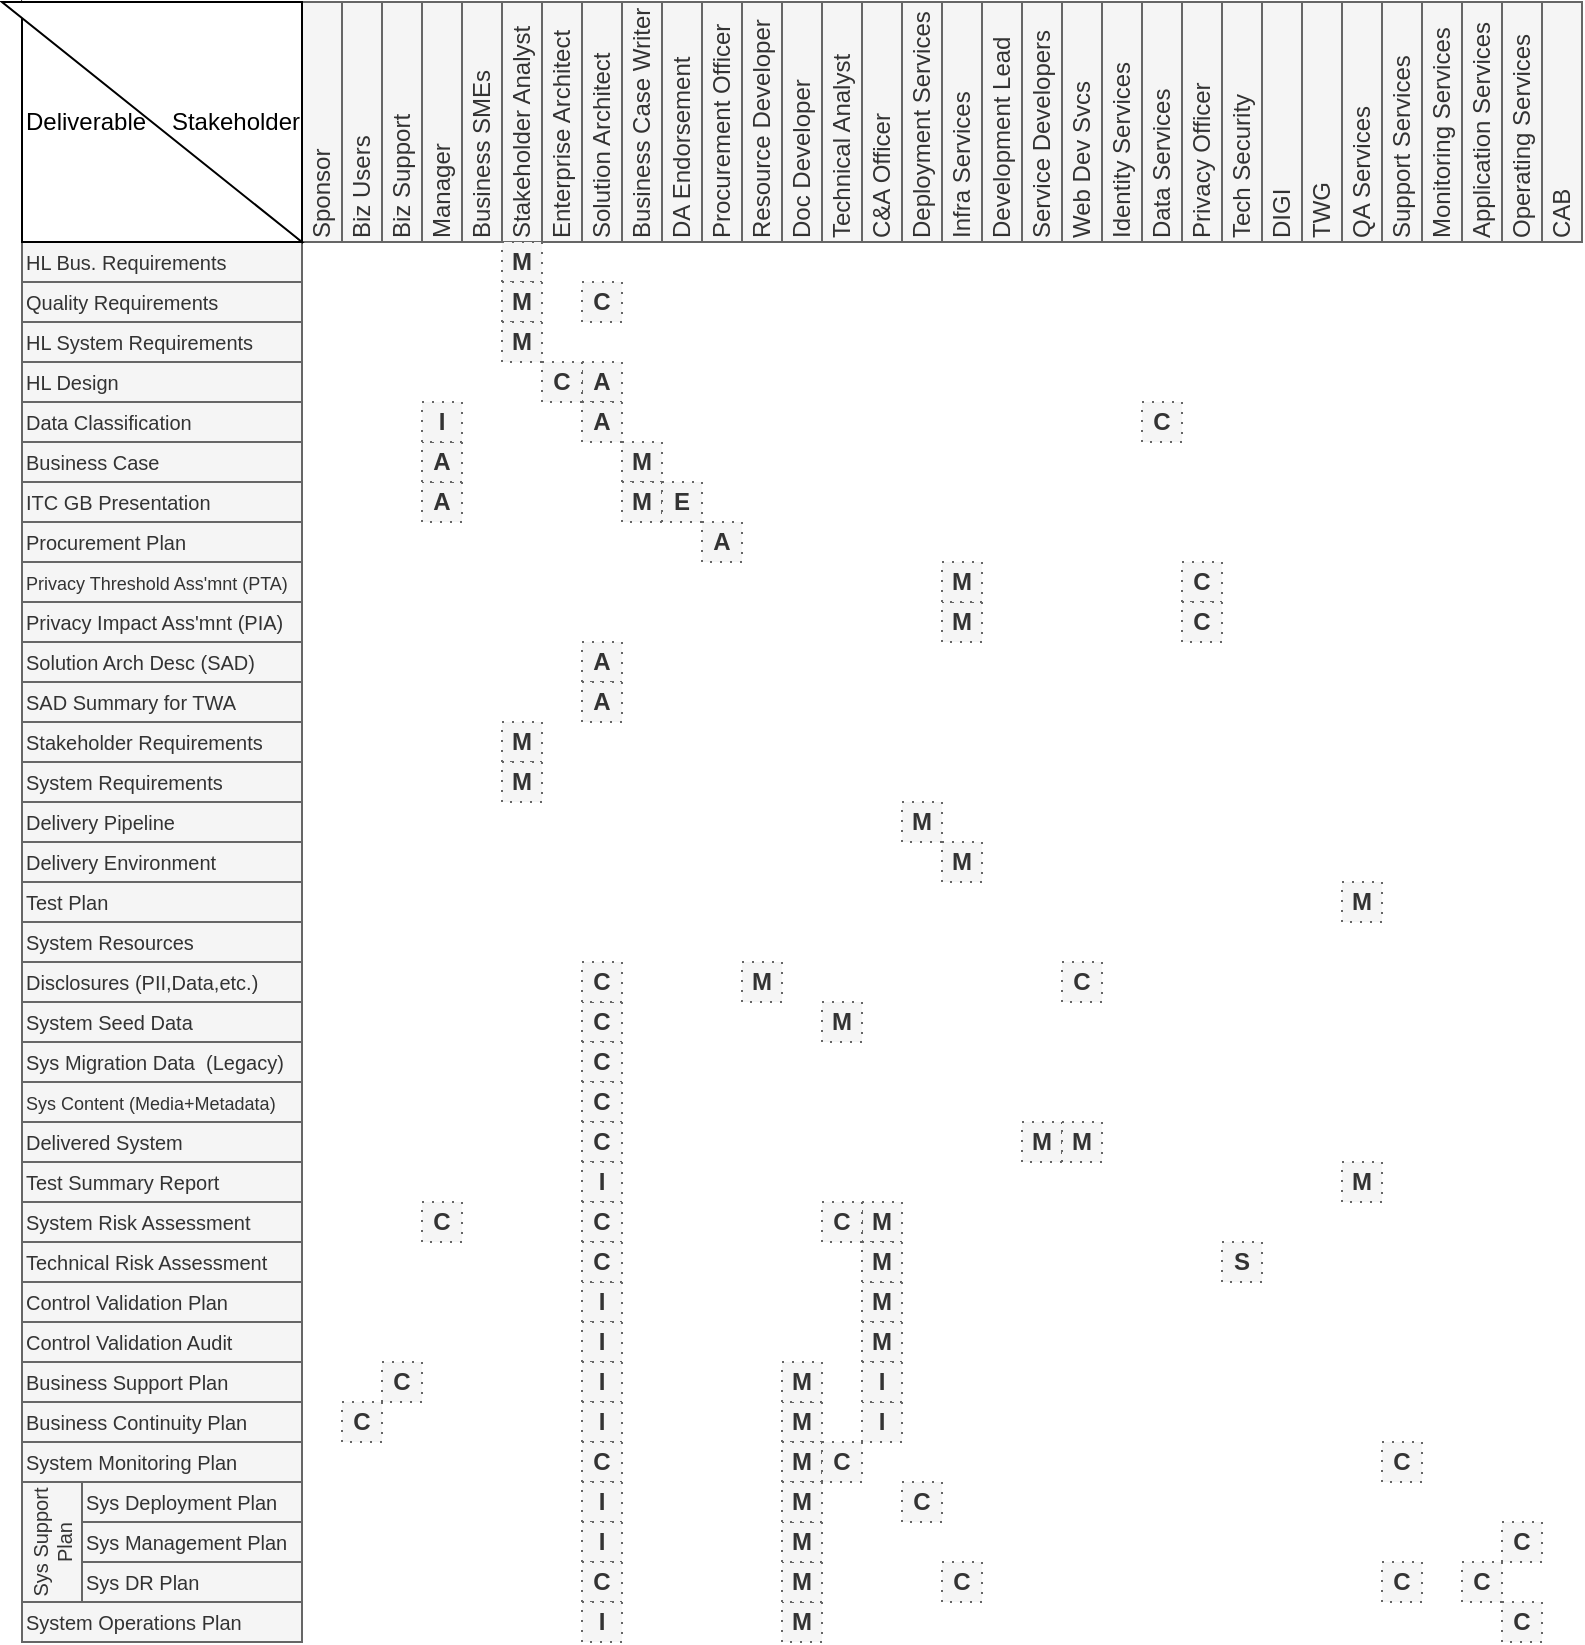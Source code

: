 <mxfile version="14.9.3" type="google"><diagram id="Wb9RePLdCDpp0-8Wwbm8" name="Deliverables 2 Roles Matrix"><mxGraphModel dx="1749" dy="778" grid="1" gridSize="10" guides="1" tooltips="1" connect="1" arrows="1" fold="1" page="1" pageScale="1" pageWidth="827" pageHeight="1169" math="0" shadow="0"><root><mxCell id="0"/><mxCell id="1" parent="0"/><mxCell id="YhLQhapSOX9DmSlaEgEI-2" value="Sponsor" style="rounded=0;whiteSpace=wrap;html=1;horizontal=0;align=left;fillColor=#f5f5f5;strokeColor=#666666;fontColor=#333333;" vertex="1" parent="1"><mxGeometry x="170" y="180" width="20" height="120" as="geometry"/></mxCell><mxCell id="YhLQhapSOX9DmSlaEgEI-3" value="HL Bus. Requirements" style="rounded=0;whiteSpace=wrap;html=1;align=left;fontSize=10;fillColor=#f5f5f5;strokeColor=#666666;fontColor=#333333;" vertex="1" parent="1"><mxGeometry x="30" y="300" width="140" height="20" as="geometry"/></mxCell><mxCell id="YhLQhapSOX9DmSlaEgEI-4" value="Data Classification" style="rounded=0;whiteSpace=wrap;html=1;align=left;fontSize=10;fillColor=#f5f5f5;strokeColor=#666666;fontColor=#333333;" vertex="1" parent="1"><mxGeometry x="30" y="380" width="140" height="20" as="geometry"/></mxCell><mxCell id="YhLQhapSOX9DmSlaEgEI-5" value="HL Design" style="rounded=0;whiteSpace=wrap;html=1;align=left;fontSize=10;fillColor=#f5f5f5;strokeColor=#666666;fontColor=#333333;" vertex="1" parent="1"><mxGeometry x="30" y="360" width="140" height="20" as="geometry"/></mxCell><mxCell id="YhLQhapSOX9DmSlaEgEI-6" value="Business Case" style="rounded=0;whiteSpace=wrap;html=1;align=left;fontSize=10;fillColor=#f5f5f5;strokeColor=#666666;fontColor=#333333;" vertex="1" parent="1"><mxGeometry x="30" y="400" width="140" height="20" as="geometry"/></mxCell><mxCell id="YhLQhapSOX9DmSlaEgEI-7" value="HL System Requirements&amp;nbsp;" style="rounded=0;whiteSpace=wrap;html=1;align=left;fontSize=10;fillColor=#f5f5f5;strokeColor=#666666;fontColor=#333333;" vertex="1" parent="1"><mxGeometry x="30" y="340" width="140" height="20" as="geometry"/></mxCell><mxCell id="YhLQhapSOX9DmSlaEgEI-8" value="Procurement Plan" style="rounded=0;whiteSpace=wrap;html=1;align=left;fontSize=10;fillColor=#f5f5f5;strokeColor=#666666;fontColor=#333333;" vertex="1" parent="1"><mxGeometry x="30" y="440" width="140" height="20" as="geometry"/></mxCell><mxCell id="YhLQhapSOX9DmSlaEgEI-9" value="&lt;font style=&quot;font-size: 9px&quot;&gt;Privacy Threshold Ass'mnt&amp;nbsp;&lt;font style=&quot;font-size: 9px&quot;&gt;(PTA)&lt;/font&gt;&lt;/font&gt;" style="rounded=0;whiteSpace=wrap;html=1;align=left;fontSize=10;fillColor=#f5f5f5;strokeColor=#666666;fontColor=#333333;" vertex="1" parent="1"><mxGeometry x="30" y="460" width="140" height="20" as="geometry"/></mxCell><mxCell id="YhLQhapSOX9DmSlaEgEI-10" value="Privacy Impact Ass'mnt (PIA)" style="rounded=0;whiteSpace=wrap;html=1;align=left;fontSize=10;fillColor=#f5f5f5;strokeColor=#666666;fontColor=#333333;" vertex="1" parent="1"><mxGeometry x="30" y="480" width="140" height="20" as="geometry"/></mxCell><mxCell id="YhLQhapSOX9DmSlaEgEI-11" value="Solution Arch Desc (SAD)" style="rounded=0;whiteSpace=wrap;html=1;align=left;fontSize=10;fillColor=#f5f5f5;strokeColor=#666666;fontColor=#333333;" vertex="1" parent="1"><mxGeometry x="30" y="500" width="140" height="20" as="geometry"/></mxCell><mxCell id="YhLQhapSOX9DmSlaEgEI-12" value="SAD Summary for TWA" style="rounded=0;whiteSpace=wrap;html=1;align=left;fontSize=10;fillColor=#f5f5f5;strokeColor=#666666;fontColor=#333333;" vertex="1" parent="1"><mxGeometry x="30" y="520" width="140" height="20" as="geometry"/></mxCell><mxCell id="YhLQhapSOX9DmSlaEgEI-13" value="Quality Requirements" style="rounded=0;whiteSpace=wrap;html=1;align=left;fontSize=10;fillColor=#f5f5f5;strokeColor=#666666;fontColor=#333333;" vertex="1" parent="1"><mxGeometry x="30" y="320" width="140" height="20" as="geometry"/></mxCell><mxCell id="YhLQhapSOX9DmSlaEgEI-14" value="ITC GB Presentation" style="rounded=0;whiteSpace=wrap;html=1;align=left;fontSize=10;fillColor=#f5f5f5;strokeColor=#666666;fontColor=#333333;" vertex="1" parent="1"><mxGeometry x="30" y="420" width="140" height="20" as="geometry"/></mxCell><mxCell id="YhLQhapSOX9DmSlaEgEI-15" value="Stakeholder Requirements" style="rounded=0;whiteSpace=wrap;html=1;align=left;fontSize=10;fillColor=#f5f5f5;strokeColor=#666666;fontColor=#333333;" vertex="1" parent="1"><mxGeometry x="30" y="540" width="140" height="20" as="geometry"/></mxCell><mxCell id="YhLQhapSOX9DmSlaEgEI-16" value="System Requirements" style="rounded=0;whiteSpace=wrap;html=1;align=left;fontSize=10;fillColor=#f5f5f5;strokeColor=#666666;fontColor=#333333;" vertex="1" parent="1"><mxGeometry x="30" y="560" width="140" height="20" as="geometry"/></mxCell><mxCell id="YhLQhapSOX9DmSlaEgEI-17" value="Test Plan" style="rounded=0;whiteSpace=wrap;html=1;align=left;fontSize=10;fillColor=#f5f5f5;strokeColor=#666666;fontColor=#333333;" vertex="1" parent="1"><mxGeometry x="30" y="620" width="140" height="20" as="geometry"/></mxCell><mxCell id="YhLQhapSOX9DmSlaEgEI-18" value="Disclosures (PII,Data,&lt;font style=&quot;font-size: 10px&quot;&gt;etc.&lt;/font&gt;)" style="rounded=0;whiteSpace=wrap;html=1;align=left;fontSize=10;fillColor=#f5f5f5;strokeColor=#666666;fontColor=#333333;" vertex="1" parent="1"><mxGeometry x="30" y="660" width="140" height="20" as="geometry"/></mxCell><mxCell id="YhLQhapSOX9DmSlaEgEI-19" value="Delivery Environment" style="rounded=0;whiteSpace=wrap;html=1;align=left;fontSize=10;fillColor=#f5f5f5;strokeColor=#666666;fontColor=#333333;" vertex="1" parent="1"><mxGeometry x="30" y="600" width="140" height="20" as="geometry"/></mxCell><mxCell id="YhLQhapSOX9DmSlaEgEI-20" value="Test Summary Report" style="rounded=0;whiteSpace=wrap;html=1;align=left;fontSize=10;fillColor=#f5f5f5;strokeColor=#666666;fontColor=#333333;" vertex="1" parent="1"><mxGeometry x="30" y="760" width="140" height="20" as="geometry"/></mxCell><mxCell id="YhLQhapSOX9DmSlaEgEI-21" value="Delivery Pipeline" style="rounded=0;whiteSpace=wrap;html=1;align=left;fontSize=10;fillColor=#f5f5f5;strokeColor=#666666;fontColor=#333333;" vertex="1" parent="1"><mxGeometry x="30" y="580" width="140" height="20" as="geometry"/></mxCell><mxCell id="YhLQhapSOX9DmSlaEgEI-22" value="Delivered System" style="rounded=0;whiteSpace=wrap;html=1;align=left;fontSize=10;fillColor=#f5f5f5;strokeColor=#666666;fontColor=#333333;" vertex="1" parent="1"><mxGeometry x="30" y="740" width="140" height="20" as="geometry"/></mxCell><mxCell id="YhLQhapSOX9DmSlaEgEI-23" value="System Resources" style="rounded=0;whiteSpace=wrap;html=1;align=left;fontSize=10;fillColor=#f5f5f5;strokeColor=#666666;fontColor=#333333;" vertex="1" parent="1"><mxGeometry x="30" y="640" width="140" height="20" as="geometry"/></mxCell><mxCell id="YhLQhapSOX9DmSlaEgEI-24" value="System Seed Data" style="rounded=0;whiteSpace=wrap;html=1;align=left;fontSize=10;fillColor=#f5f5f5;strokeColor=#666666;fontColor=#333333;" vertex="1" parent="1"><mxGeometry x="30" y="680" width="140" height="20" as="geometry"/></mxCell><mxCell id="YhLQhapSOX9DmSlaEgEI-25" value="&lt;font style=&quot;font-size: 9px&quot;&gt;Sys Content (Media+Metadata)&lt;/font&gt;" style="rounded=0;whiteSpace=wrap;html=1;align=left;fontSize=10;fillColor=#f5f5f5;strokeColor=#666666;fontColor=#333333;" vertex="1" parent="1"><mxGeometry x="30" y="720" width="140" height="20" as="geometry"/></mxCell><mxCell id="YhLQhapSOX9DmSlaEgEI-26" value="Sys Migration Data&amp;nbsp; (Legacy)" style="rounded=0;whiteSpace=wrap;html=1;align=left;fontSize=10;fillColor=#f5f5f5;strokeColor=#666666;fontColor=#333333;" vertex="1" parent="1"><mxGeometry x="30" y="700" width="140" height="20" as="geometry"/></mxCell><mxCell id="YhLQhapSOX9DmSlaEgEI-27" value="System Risk Assessment" style="rounded=0;whiteSpace=wrap;html=1;align=left;fontSize=10;fillColor=#f5f5f5;strokeColor=#666666;fontColor=#333333;" vertex="1" parent="1"><mxGeometry x="30" y="780" width="140" height="20" as="geometry"/></mxCell><mxCell id="YhLQhapSOX9DmSlaEgEI-28" value="Technical Risk Assessment" style="rounded=0;whiteSpace=wrap;html=1;align=left;fontSize=10;fillColor=#f5f5f5;strokeColor=#666666;fontColor=#333333;" vertex="1" parent="1"><mxGeometry x="30" y="800" width="140" height="20" as="geometry"/></mxCell><mxCell id="YhLQhapSOX9DmSlaEgEI-29" value="Control Validation Plan" style="rounded=0;whiteSpace=wrap;html=1;align=left;fontSize=10;fillColor=#f5f5f5;strokeColor=#666666;fontColor=#333333;" vertex="1" parent="1"><mxGeometry x="30" y="820" width="140" height="20" as="geometry"/></mxCell><mxCell id="YhLQhapSOX9DmSlaEgEI-30" value="Control Validation Audit" style="rounded=0;whiteSpace=wrap;html=1;align=left;fontSize=10;fillColor=#f5f5f5;strokeColor=#666666;fontColor=#333333;" vertex="1" parent="1"><mxGeometry x="30" y="840" width="140" height="20" as="geometry"/></mxCell><mxCell id="YhLQhapSOX9DmSlaEgEI-31" value="Business Support Plan" style="rounded=0;whiteSpace=wrap;html=1;align=left;fontSize=10;fillColor=#f5f5f5;strokeColor=#666666;fontColor=#333333;" vertex="1" parent="1"><mxGeometry x="30" y="860" width="140" height="20" as="geometry"/></mxCell><mxCell id="YhLQhapSOX9DmSlaEgEI-32" value="Business Continuity Plan" style="rounded=0;whiteSpace=wrap;html=1;align=left;fontSize=10;fillColor=#f5f5f5;strokeColor=#666666;fontColor=#333333;" vertex="1" parent="1"><mxGeometry x="30" y="880" width="140" height="20" as="geometry"/></mxCell><mxCell id="YhLQhapSOX9DmSlaEgEI-33" value="Sys Management Plan" style="rounded=0;whiteSpace=wrap;html=1;align=left;fontSize=10;fillColor=#f5f5f5;strokeColor=#666666;fontColor=#333333;" vertex="1" parent="1"><mxGeometry x="60" y="940" width="110" height="20" as="geometry"/></mxCell><mxCell id="YhLQhapSOX9DmSlaEgEI-34" value="System Operations Plan" style="rounded=0;whiteSpace=wrap;html=1;align=left;fontSize=10;fillColor=#f5f5f5;strokeColor=#666666;fontColor=#333333;" vertex="1" parent="1"><mxGeometry x="30" y="980" width="140" height="20" as="geometry"/></mxCell><mxCell id="YhLQhapSOX9DmSlaEgEI-35" value="Sys Deployment Plan" style="rounded=0;whiteSpace=wrap;html=1;align=left;fontSize=10;fillColor=#f5f5f5;strokeColor=#666666;fontColor=#333333;" vertex="1" parent="1"><mxGeometry x="60" y="920" width="110" height="20" as="geometry"/></mxCell><mxCell id="YhLQhapSOX9DmSlaEgEI-36" value="Sys DR Plan" style="rounded=0;whiteSpace=wrap;html=1;align=left;fontSize=10;fillColor=#f5f5f5;strokeColor=#666666;fontColor=#333333;" vertex="1" parent="1"><mxGeometry x="60" y="960" width="110" height="20" as="geometry"/></mxCell><mxCell id="YhLQhapSOX9DmSlaEgEI-37" value="Sys Support Plan" style="rounded=0;whiteSpace=wrap;html=1;align=center;horizontal=0;fontSize=10;fillColor=#f5f5f5;strokeColor=#666666;fontColor=#333333;" vertex="1" parent="1"><mxGeometry x="30" y="920" width="30" height="60" as="geometry"/></mxCell><mxCell id="YhLQhapSOX9DmSlaEgEI-41" value="System Monitoring Plan" style="rounded=0;whiteSpace=wrap;html=1;align=left;fontSize=10;fillColor=#f5f5f5;strokeColor=#666666;fontColor=#333333;" vertex="1" parent="1"><mxGeometry x="30" y="900" width="140" height="20" as="geometry"/></mxCell><mxCell id="YhLQhapSOX9DmSlaEgEI-42" value="Deliverable" style="verticalLabelPosition=middle;verticalAlign=middle;html=1;shape=mxgraph.basic.orthogonal_triangle;labelPosition=center;align=left;" vertex="1" parent="1"><mxGeometry x="30" y="180" width="140" height="120" as="geometry"/></mxCell><mxCell id="YhLQhapSOX9DmSlaEgEI-43" value="Stakeholder" style="verticalLabelPosition=middle;verticalAlign=middle;html=1;shape=mxgraph.basic.orthogonal_triangle;flipV=1;flipH=1;align=right;labelPosition=center;" vertex="1" parent="1"><mxGeometry x="20" y="180" width="150" height="120" as="geometry"/></mxCell><mxCell id="YhLQhapSOX9DmSlaEgEI-44" value="Manager" style="rounded=0;whiteSpace=wrap;html=1;horizontal=0;align=left;fillColor=#f5f5f5;strokeColor=#666666;fontColor=#333333;" vertex="1" parent="1"><mxGeometry x="230" y="180" width="20" height="120" as="geometry"/></mxCell><mxCell id="YhLQhapSOX9DmSlaEgEI-45" value="Business SMEs" style="rounded=0;whiteSpace=wrap;html=1;horizontal=0;align=left;fillColor=#f5f5f5;strokeColor=#666666;fontColor=#333333;" vertex="1" parent="1"><mxGeometry x="250" y="180" width="20" height="120" as="geometry"/></mxCell><mxCell id="YhLQhapSOX9DmSlaEgEI-46" value="Business Case Writer" style="rounded=0;whiteSpace=wrap;html=1;horizontal=0;align=left;fillColor=#f5f5f5;strokeColor=#666666;fontColor=#333333;" vertex="1" parent="1"><mxGeometry x="330" y="180" width="20" height="120" as="geometry"/></mxCell><mxCell id="YhLQhapSOX9DmSlaEgEI-47" value="Solution Architect" style="rounded=0;whiteSpace=wrap;html=1;horizontal=0;align=left;fillColor=#f5f5f5;strokeColor=#666666;fontColor=#333333;" vertex="1" parent="1"><mxGeometry x="310" y="180" width="20" height="120" as="geometry"/></mxCell><mxCell id="YhLQhapSOX9DmSlaEgEI-49" value="Enterprise Architect" style="rounded=0;whiteSpace=wrap;html=1;horizontal=0;align=left;fillColor=#f5f5f5;strokeColor=#666666;fontColor=#333333;" vertex="1" parent="1"><mxGeometry x="290" y="180" width="20" height="120" as="geometry"/></mxCell><mxCell id="YhLQhapSOX9DmSlaEgEI-50" value="Procurement Officer" style="rounded=0;whiteSpace=wrap;html=1;horizontal=0;align=left;fillColor=#f5f5f5;strokeColor=#666666;fontColor=#333333;" vertex="1" parent="1"><mxGeometry x="370" y="180" width="20" height="120" as="geometry"/></mxCell><mxCell id="YhLQhapSOX9DmSlaEgEI-51" value="Stakeholder Analyst" style="rounded=0;whiteSpace=wrap;html=1;horizontal=0;align=left;fillColor=#f5f5f5;strokeColor=#666666;fontColor=#333333;" vertex="1" parent="1"><mxGeometry x="270" y="180" width="20" height="120" as="geometry"/></mxCell><mxCell id="YhLQhapSOX9DmSlaEgEI-52" value="Resource Developer" style="rounded=0;whiteSpace=wrap;html=1;horizontal=0;align=left;fillColor=#f5f5f5;strokeColor=#666666;fontColor=#333333;" vertex="1" parent="1"><mxGeometry x="390" y="180" width="20" height="120" as="geometry"/></mxCell><mxCell id="YhLQhapSOX9DmSlaEgEI-53" value="C&amp;amp;A Officer" style="rounded=0;whiteSpace=wrap;html=1;horizontal=0;align=left;fillColor=#f5f5f5;strokeColor=#666666;fontColor=#333333;" vertex="1" parent="1"><mxGeometry x="450" y="180" width="20" height="120" as="geometry"/></mxCell><mxCell id="YhLQhapSOX9DmSlaEgEI-55" value="Technical Analyst" style="rounded=0;whiteSpace=wrap;html=1;horizontal=0;align=left;fillColor=#f5f5f5;strokeColor=#666666;fontColor=#333333;" vertex="1" parent="1"><mxGeometry x="430" y="180" width="20" height="120" as="geometry"/></mxCell><mxCell id="YhLQhapSOX9DmSlaEgEI-56" value="Development Lead" style="rounded=0;whiteSpace=wrap;html=1;horizontal=0;align=left;fillColor=#f5f5f5;strokeColor=#666666;fontColor=#333333;" vertex="1" parent="1"><mxGeometry x="510" y="180" width="20" height="120" as="geometry"/></mxCell><mxCell id="YhLQhapSOX9DmSlaEgEI-57" value="Service Developers" style="rounded=0;whiteSpace=wrap;html=1;horizontal=0;align=left;fillColor=#f5f5f5;strokeColor=#666666;fontColor=#333333;" vertex="1" parent="1"><mxGeometry x="530" y="180" width="20" height="120" as="geometry"/></mxCell><mxCell id="YhLQhapSOX9DmSlaEgEI-58" value="Identity Services" style="rounded=0;whiteSpace=wrap;html=1;horizontal=0;align=left;fillColor=#f5f5f5;strokeColor=#666666;fontColor=#333333;" vertex="1" parent="1"><mxGeometry x="570" y="180" width="20" height="120" as="geometry"/></mxCell><mxCell id="YhLQhapSOX9DmSlaEgEI-59" value="Data Services" style="rounded=0;whiteSpace=wrap;html=1;horizontal=0;align=left;fillColor=#f5f5f5;strokeColor=#666666;fontColor=#333333;" vertex="1" parent="1"><mxGeometry x="590" y="180" width="20" height="120" as="geometry"/></mxCell><mxCell id="YhLQhapSOX9DmSlaEgEI-60" value="Privacy Officer" style="rounded=0;whiteSpace=wrap;html=1;horizontal=0;align=left;fillColor=#f5f5f5;strokeColor=#666666;fontColor=#333333;" vertex="1" parent="1"><mxGeometry x="610" y="180" width="20" height="120" as="geometry"/></mxCell><mxCell id="YhLQhapSOX9DmSlaEgEI-61" value="DIGI" style="rounded=0;whiteSpace=wrap;html=1;horizontal=0;align=left;fillColor=#f5f5f5;strokeColor=#666666;fontColor=#333333;" vertex="1" parent="1"><mxGeometry x="650" y="180" width="20" height="120" as="geometry"/></mxCell><mxCell id="YhLQhapSOX9DmSlaEgEI-62" value="TWG" style="rounded=0;whiteSpace=wrap;html=1;horizontal=0;align=left;fillColor=#f5f5f5;strokeColor=#666666;fontColor=#333333;" vertex="1" parent="1"><mxGeometry x="670" y="180" width="20" height="120" as="geometry"/></mxCell><mxCell id="YhLQhapSOX9DmSlaEgEI-63" value="QA Services" style="rounded=0;whiteSpace=wrap;html=1;horizontal=0;align=left;fillColor=#f5f5f5;strokeColor=#666666;fontColor=#333333;" vertex="1" parent="1"><mxGeometry x="690" y="180" width="20" height="120" as="geometry"/></mxCell><mxCell id="YhLQhapSOX9DmSlaEgEI-64" value="Web Dev Svcs" style="rounded=0;whiteSpace=wrap;html=1;horizontal=0;align=left;fillColor=#f5f5f5;strokeColor=#666666;fontColor=#333333;" vertex="1" parent="1"><mxGeometry x="550" y="180" width="20" height="120" as="geometry"/></mxCell><mxCell id="YhLQhapSOX9DmSlaEgEI-65" value="Deployment Services" style="rounded=0;whiteSpace=wrap;html=1;horizontal=0;align=left;fillColor=#f5f5f5;strokeColor=#666666;fontColor=#333333;" vertex="1" parent="1"><mxGeometry x="470" y="180" width="20" height="120" as="geometry"/></mxCell><mxCell id="YhLQhapSOX9DmSlaEgEI-66" value="Infra Services" style="rounded=0;whiteSpace=wrap;html=1;horizontal=0;align=left;fillColor=#f5f5f5;strokeColor=#666666;fontColor=#333333;" vertex="1" parent="1"><mxGeometry x="490" y="180" width="20" height="120" as="geometry"/></mxCell><mxCell id="YhLQhapSOX9DmSlaEgEI-68" value="Support Services" style="rounded=0;whiteSpace=wrap;html=1;horizontal=0;align=left;fillColor=#f5f5f5;strokeColor=#666666;fontColor=#333333;" vertex="1" parent="1"><mxGeometry x="710" y="180" width="20" height="120" as="geometry"/></mxCell><mxCell id="YhLQhapSOX9DmSlaEgEI-71" value="Tech Security" style="rounded=0;whiteSpace=wrap;html=1;horizontal=0;align=left;fillColor=#f5f5f5;strokeColor=#666666;fontColor=#333333;" vertex="1" parent="1"><mxGeometry x="630" y="180" width="20" height="120" as="geometry"/></mxCell><mxCell id="YhLQhapSOX9DmSlaEgEI-72" value="CAB" style="rounded=0;whiteSpace=wrap;html=1;horizontal=0;align=left;fillColor=#f5f5f5;strokeColor=#666666;fontColor=#333333;" vertex="1" parent="1"><mxGeometry x="790" y="180" width="20" height="120" as="geometry"/></mxCell><mxCell id="YhLQhapSOX9DmSlaEgEI-73" value="M" style="rounded=0;whiteSpace=wrap;html=1;horizontal=1;align=center;fontStyle=1;fillColor=#f5f5f5;strokeColor=#666666;fontColor=#333333;dashed=1;dashPattern=1 4;" vertex="1" parent="1"><mxGeometry x="270" y="300" width="20" height="20" as="geometry"/></mxCell><mxCell id="YhLQhapSOX9DmSlaEgEI-74" value="C" style="rounded=0;whiteSpace=wrap;html=1;horizontal=1;align=center;fontStyle=1;fillColor=#f5f5f5;strokeColor=#666666;fontColor=#333333;dashed=1;dashPattern=1 4;" vertex="1" parent="1"><mxGeometry x="310" y="320" width="20" height="20" as="geometry"/></mxCell><mxCell id="YhLQhapSOX9DmSlaEgEI-75" value="M" style="rounded=0;whiteSpace=wrap;html=1;horizontal=1;align=center;fontStyle=1;fillColor=#f5f5f5;strokeColor=#666666;fontColor=#333333;dashed=1;dashPattern=1 4;" vertex="1" parent="1"><mxGeometry x="270" y="320" width="20" height="20" as="geometry"/></mxCell><mxCell id="YhLQhapSOX9DmSlaEgEI-77" value="M" style="rounded=0;whiteSpace=wrap;html=1;horizontal=1;align=center;fontStyle=1;fillColor=#f5f5f5;strokeColor=#666666;fontColor=#333333;dashed=1;dashPattern=1 4;" vertex="1" parent="1"><mxGeometry x="270" y="340" width="20" height="20" as="geometry"/></mxCell><mxCell id="YhLQhapSOX9DmSlaEgEI-78" value="A" style="rounded=0;whiteSpace=wrap;html=1;horizontal=1;align=center;fontStyle=1;fillColor=#f5f5f5;strokeColor=#666666;fontColor=#333333;dashed=1;dashPattern=1 4;" vertex="1" parent="1"><mxGeometry x="310" y="360" width="20" height="20" as="geometry"/></mxCell><mxCell id="YhLQhapSOX9DmSlaEgEI-79" value="A" style="rounded=0;whiteSpace=wrap;html=1;horizontal=1;align=center;fontStyle=1;fillColor=#f5f5f5;strokeColor=#666666;fontColor=#333333;dashed=1;dashPattern=1 4;" vertex="1" parent="1"><mxGeometry x="310" y="380" width="20" height="20" as="geometry"/></mxCell><mxCell id="YhLQhapSOX9DmSlaEgEI-80" value="M" style="rounded=0;whiteSpace=wrap;html=1;horizontal=1;align=center;fontStyle=1;fillColor=#f5f5f5;strokeColor=#666666;fontColor=#333333;dashed=1;dashPattern=1 4;" vertex="1" parent="1"><mxGeometry x="330" y="400" width="20" height="20" as="geometry"/></mxCell><mxCell id="YhLQhapSOX9DmSlaEgEI-81" value="M" style="rounded=0;whiteSpace=wrap;html=1;horizontal=1;align=center;fontStyle=1;fillColor=#f5f5f5;strokeColor=#666666;fontColor=#333333;dashed=1;dashPattern=1 4;" vertex="1" parent="1"><mxGeometry x="330" y="420" width="20" height="20" as="geometry"/></mxCell><mxCell id="YhLQhapSOX9DmSlaEgEI-82" value="DA Endorsement" style="rounded=0;whiteSpace=wrap;html=1;horizontal=0;align=left;fillColor=#f5f5f5;strokeColor=#666666;fontColor=#333333;" vertex="1" parent="1"><mxGeometry x="350" y="180" width="20" height="120" as="geometry"/></mxCell><mxCell id="YhLQhapSOX9DmSlaEgEI-83" value="E" style="rounded=0;whiteSpace=wrap;html=1;horizontal=1;align=center;fontStyle=1;fillColor=#f5f5f5;strokeColor=#666666;fontColor=#333333;dashed=1;dashPattern=1 4;" vertex="1" parent="1"><mxGeometry x="350" y="420" width="20" height="20" as="geometry"/></mxCell><mxCell id="YhLQhapSOX9DmSlaEgEI-84" value="A" style="rounded=0;whiteSpace=wrap;html=1;horizontal=1;align=center;fontStyle=1;fillColor=#f5f5f5;strokeColor=#666666;fontColor=#333333;dashed=1;dashPattern=1 4;" vertex="1" parent="1"><mxGeometry x="230" y="420" width="20" height="20" as="geometry"/></mxCell><mxCell id="YhLQhapSOX9DmSlaEgEI-85" value="A" style="rounded=0;whiteSpace=wrap;html=1;horizontal=1;align=center;fontStyle=1;fillColor=#f5f5f5;strokeColor=#666666;fontColor=#333333;dashed=1;dashPattern=1 4;" vertex="1" parent="1"><mxGeometry x="230" y="400" width="20" height="20" as="geometry"/></mxCell><mxCell id="YhLQhapSOX9DmSlaEgEI-86" value="C" style="rounded=0;whiteSpace=wrap;html=1;horizontal=1;align=center;fontStyle=1;fillColor=#f5f5f5;strokeColor=#666666;fontColor=#333333;dashed=1;dashPattern=1 4;" vertex="1" parent="1"><mxGeometry x="590" y="380" width="20" height="20" as="geometry"/></mxCell><mxCell id="YhLQhapSOX9DmSlaEgEI-88" value="I" style="rounded=0;whiteSpace=wrap;html=1;horizontal=1;align=center;fontStyle=1;fillColor=#f5f5f5;strokeColor=#666666;fontColor=#333333;dashed=1;dashPattern=1 4;" vertex="1" parent="1"><mxGeometry x="230" y="380" width="20" height="20" as="geometry"/></mxCell><mxCell id="YhLQhapSOX9DmSlaEgEI-90" value="C" style="rounded=0;whiteSpace=wrap;html=1;horizontal=1;align=center;fontStyle=1;fillColor=#f5f5f5;strokeColor=#666666;fontColor=#333333;dashed=1;dashPattern=1 4;" vertex="1" parent="1"><mxGeometry x="290" y="360" width="20" height="20" as="geometry"/></mxCell><mxCell id="YhLQhapSOX9DmSlaEgEI-91" value="A" style="rounded=0;whiteSpace=wrap;html=1;horizontal=1;align=center;fontStyle=1;fillColor=#f5f5f5;strokeColor=#666666;fontColor=#333333;dashed=1;dashPattern=1 4;" vertex="1" parent="1"><mxGeometry x="370" y="440" width="20" height="20" as="geometry"/></mxCell><mxCell id="YhLQhapSOX9DmSlaEgEI-92" value="C" style="rounded=0;whiteSpace=wrap;html=1;horizontal=1;align=center;fontStyle=1;fillColor=#f5f5f5;strokeColor=#666666;fontColor=#333333;dashed=1;dashPattern=1 4;" vertex="1" parent="1"><mxGeometry x="610" y="460" width="20" height="20" as="geometry"/></mxCell><mxCell id="YhLQhapSOX9DmSlaEgEI-93" value="C" style="rounded=0;whiteSpace=wrap;html=1;horizontal=1;align=center;fontStyle=1;fillColor=#f5f5f5;strokeColor=#666666;fontColor=#333333;dashed=1;dashPattern=1 4;" vertex="1" parent="1"><mxGeometry x="610" y="480" width="20" height="20" as="geometry"/></mxCell><mxCell id="YhLQhapSOX9DmSlaEgEI-94" value="M" style="rounded=0;whiteSpace=wrap;html=1;horizontal=1;align=center;fontStyle=1;fillColor=#f5f5f5;strokeColor=#666666;fontColor=#333333;dashed=1;dashPattern=1 4;" vertex="1" parent="1"><mxGeometry x="490" y="480" width="20" height="20" as="geometry"/></mxCell><mxCell id="YhLQhapSOX9DmSlaEgEI-95" value="M" style="rounded=0;whiteSpace=wrap;html=1;horizontal=1;align=center;fontStyle=1;fillColor=#f5f5f5;strokeColor=#666666;fontColor=#333333;dashed=1;dashPattern=1 4;" vertex="1" parent="1"><mxGeometry x="490" y="460" width="20" height="20" as="geometry"/></mxCell><mxCell id="YhLQhapSOX9DmSlaEgEI-96" value="A" style="rounded=0;whiteSpace=wrap;html=1;horizontal=1;align=center;fontStyle=1;fillColor=#f5f5f5;strokeColor=#666666;fontColor=#333333;dashed=1;dashPattern=1 4;" vertex="1" parent="1"><mxGeometry x="310" y="500" width="20" height="20" as="geometry"/></mxCell><mxCell id="YhLQhapSOX9DmSlaEgEI-97" value="A" style="rounded=0;whiteSpace=wrap;html=1;horizontal=1;align=center;fontStyle=1;fillColor=#f5f5f5;strokeColor=#666666;fontColor=#333333;dashed=1;dashPattern=1 4;" vertex="1" parent="1"><mxGeometry x="310" y="520" width="20" height="20" as="geometry"/></mxCell><mxCell id="YhLQhapSOX9DmSlaEgEI-99" value="M" style="rounded=0;whiteSpace=wrap;html=1;horizontal=1;align=center;fontStyle=1;fillColor=#f5f5f5;strokeColor=#666666;fontColor=#333333;dashed=1;dashPattern=1 4;" vertex="1" parent="1"><mxGeometry x="270" y="540" width="20" height="20" as="geometry"/></mxCell><mxCell id="YhLQhapSOX9DmSlaEgEI-101" value="M" style="rounded=0;whiteSpace=wrap;html=1;horizontal=1;align=center;fontStyle=1;fillColor=#f5f5f5;strokeColor=#666666;fontColor=#333333;dashed=1;dashPattern=1 4;" vertex="1" parent="1"><mxGeometry x="270" y="560" width="20" height="20" as="geometry"/></mxCell><mxCell id="YhLQhapSOX9DmSlaEgEI-102" value="M" style="rounded=0;whiteSpace=wrap;html=1;horizontal=1;align=center;fontStyle=1;fillColor=#f5f5f5;strokeColor=#666666;fontColor=#333333;dashed=1;dashPattern=1 4;" vertex="1" parent="1"><mxGeometry x="490" y="600" width="20" height="20" as="geometry"/></mxCell><mxCell id="YhLQhapSOX9DmSlaEgEI-103" value="M" style="rounded=0;whiteSpace=wrap;html=1;horizontal=1;align=center;fontStyle=1;fillColor=#f5f5f5;strokeColor=#666666;fontColor=#333333;dashed=1;dashPattern=1 4;" vertex="1" parent="1"><mxGeometry x="470" y="580" width="20" height="20" as="geometry"/></mxCell><mxCell id="YhLQhapSOX9DmSlaEgEI-104" value="M" style="rounded=0;whiteSpace=wrap;html=1;horizontal=1;align=center;fontStyle=1;fillColor=#f5f5f5;strokeColor=#666666;fontColor=#333333;dashed=1;dashPattern=1 4;" vertex="1" parent="1"><mxGeometry x="690" y="620" width="20" height="20" as="geometry"/></mxCell><mxCell id="YhLQhapSOX9DmSlaEgEI-105" value="M" style="rounded=0;whiteSpace=wrap;html=1;horizontal=1;align=center;fontStyle=1;fillColor=#f5f5f5;strokeColor=#666666;fontColor=#333333;dashed=1;dashPattern=1 4;" vertex="1" parent="1"><mxGeometry x="690" y="760" width="20" height="20" as="geometry"/></mxCell><mxCell id="YhLQhapSOX9DmSlaEgEI-107" value="S" style="rounded=0;whiteSpace=wrap;html=1;horizontal=1;align=center;fontStyle=1;fillColor=#f5f5f5;strokeColor=#666666;fontColor=#333333;dashed=1;dashPattern=1 4;" vertex="1" parent="1"><mxGeometry x="630" y="800" width="20" height="20" as="geometry"/></mxCell><mxCell id="YhLQhapSOX9DmSlaEgEI-108" value="M" style="rounded=0;whiteSpace=wrap;html=1;horizontal=1;align=center;fontStyle=1;fillColor=#f5f5f5;strokeColor=#666666;fontColor=#333333;dashed=1;dashPattern=1 4;" vertex="1" parent="1"><mxGeometry x="450" y="820" width="20" height="20" as="geometry"/></mxCell><mxCell id="YhLQhapSOX9DmSlaEgEI-109" value="M" style="rounded=0;whiteSpace=wrap;html=1;horizontal=1;align=center;fontStyle=1;fillColor=#f5f5f5;strokeColor=#666666;fontColor=#333333;dashed=1;dashPattern=1 4;" vertex="1" parent="1"><mxGeometry x="450" y="840" width="20" height="20" as="geometry"/></mxCell><mxCell id="YhLQhapSOX9DmSlaEgEI-110" value="M" style="rounded=0;whiteSpace=wrap;html=1;horizontal=1;align=center;fontStyle=1;fillColor=#f5f5f5;strokeColor=#666666;fontColor=#333333;dashed=1;dashPattern=1 4;" vertex="1" parent="1"><mxGeometry x="450" y="780" width="20" height="20" as="geometry"/></mxCell><mxCell id="YhLQhapSOX9DmSlaEgEI-111" value="M" style="rounded=0;whiteSpace=wrap;html=1;horizontal=1;align=center;fontStyle=1;fillColor=#f5f5f5;strokeColor=#666666;fontColor=#333333;dashed=1;dashPattern=1 4;" vertex="1" parent="1"><mxGeometry x="530" y="740" width="20" height="20" as="geometry"/></mxCell><mxCell id="YhLQhapSOX9DmSlaEgEI-112" value="M" style="rounded=0;whiteSpace=wrap;html=1;horizontal=1;align=center;fontStyle=1;fillColor=#f5f5f5;strokeColor=#666666;fontColor=#333333;dashed=1;dashPattern=1 4;" vertex="1" parent="1"><mxGeometry x="550" y="740" width="20" height="20" as="geometry"/></mxCell><mxCell id="YhLQhapSOX9DmSlaEgEI-113" value="C" style="rounded=0;whiteSpace=wrap;html=1;horizontal=1;align=center;fontStyle=1;fillColor=#f5f5f5;strokeColor=#666666;fontColor=#333333;dashed=1;dashPattern=1 4;" vertex="1" parent="1"><mxGeometry x="210" y="860" width="20" height="20" as="geometry"/></mxCell><mxCell id="YhLQhapSOX9DmSlaEgEI-116" value="Biz Users" style="rounded=0;whiteSpace=wrap;html=1;horizontal=0;align=left;fillColor=#f5f5f5;strokeColor=#666666;fontColor=#333333;" vertex="1" parent="1"><mxGeometry x="190" y="180" width="20" height="120" as="geometry"/></mxCell><mxCell id="YhLQhapSOX9DmSlaEgEI-117" value="Biz Support" style="rounded=0;whiteSpace=wrap;html=1;horizontal=0;align=left;fillColor=#f5f5f5;strokeColor=#666666;fontColor=#333333;" vertex="1" parent="1"><mxGeometry x="210" y="180" width="20" height="120" as="geometry"/></mxCell><mxCell id="YhLQhapSOX9DmSlaEgEI-118" value="C" style="rounded=0;whiteSpace=wrap;html=1;horizontal=1;align=center;fontStyle=1;fillColor=#f5f5f5;strokeColor=#666666;fontColor=#333333;dashed=1;dashPattern=1 4;" vertex="1" parent="1"><mxGeometry x="190" y="880" width="20" height="20" as="geometry"/></mxCell><mxCell id="YhLQhapSOX9DmSlaEgEI-121" value="C" style="rounded=0;whiteSpace=wrap;html=1;horizontal=1;align=center;fontStyle=1;fillColor=#f5f5f5;strokeColor=#666666;fontColor=#333333;dashed=1;dashPattern=1 4;" vertex="1" parent="1"><mxGeometry x="470" y="920" width="20" height="20" as="geometry"/></mxCell><mxCell id="YhLQhapSOX9DmSlaEgEI-124" value="Monitoring Services" style="rounded=0;whiteSpace=wrap;html=1;horizontal=0;align=left;fillColor=#f5f5f5;strokeColor=#666666;fontColor=#333333;" vertex="1" parent="1"><mxGeometry x="730" y="180" width="20" height="120" as="geometry"/></mxCell><mxCell id="YhLQhapSOX9DmSlaEgEI-125" value="Operating Services" style="rounded=0;whiteSpace=wrap;html=1;horizontal=0;align=left;fillColor=#f5f5f5;strokeColor=#666666;fontColor=#333333;" vertex="1" parent="1"><mxGeometry x="770" y="180" width="20" height="120" as="geometry"/></mxCell><mxCell id="YhLQhapSOX9DmSlaEgEI-126" value="Application Services" style="rounded=0;whiteSpace=wrap;html=1;horizontal=0;align=left;fillColor=#f5f5f5;strokeColor=#666666;fontColor=#333333;" vertex="1" parent="1"><mxGeometry x="750" y="180" width="20" height="120" as="geometry"/></mxCell><mxCell id="YhLQhapSOX9DmSlaEgEI-127" value="C" style="rounded=0;whiteSpace=wrap;html=1;horizontal=1;align=center;fontStyle=1;fillColor=#f5f5f5;strokeColor=#666666;fontColor=#333333;dashed=1;dashPattern=1 4;" vertex="1" parent="1"><mxGeometry x="710" y="900" width="20" height="20" as="geometry"/></mxCell><mxCell id="YhLQhapSOX9DmSlaEgEI-128" value="M" style="rounded=0;whiteSpace=wrap;html=1;horizontal=1;align=center;fontStyle=1;fillColor=#f5f5f5;strokeColor=#666666;fontColor=#333333;dashed=1;dashPattern=1 4;" vertex="1" parent="1"><mxGeometry x="390" y="660" width="20" height="20" as="geometry"/></mxCell><mxCell id="YhLQhapSOX9DmSlaEgEI-129" value="C" style="rounded=0;whiteSpace=wrap;html=1;horizontal=1;align=center;fontStyle=1;fillColor=#f5f5f5;strokeColor=#666666;fontColor=#333333;dashed=1;dashPattern=1 4;" vertex="1" parent="1"><mxGeometry x="550" y="660" width="20" height="20" as="geometry"/></mxCell><mxCell id="YhLQhapSOX9DmSlaEgEI-130" value="M" style="rounded=0;whiteSpace=wrap;html=1;horizontal=1;align=center;fontStyle=1;fillColor=#f5f5f5;strokeColor=#666666;fontColor=#333333;dashed=1;dashPattern=1 4;" vertex="1" parent="1"><mxGeometry x="430" y="680" width="20" height="20" as="geometry"/></mxCell><mxCell id="YhLQhapSOX9DmSlaEgEI-131" value="C" style="rounded=0;whiteSpace=wrap;html=1;horizontal=1;align=center;fontStyle=1;fillColor=#f5f5f5;strokeColor=#666666;fontColor=#333333;dashed=1;dashPattern=1 4;" vertex="1" parent="1"><mxGeometry x="310" y="680" width="20" height="20" as="geometry"/></mxCell><mxCell id="YhLQhapSOX9DmSlaEgEI-132" value="C" style="rounded=0;whiteSpace=wrap;html=1;horizontal=1;align=center;fontStyle=1;fillColor=#f5f5f5;strokeColor=#666666;fontColor=#333333;dashed=1;dashPattern=1 4;" vertex="1" parent="1"><mxGeometry x="310" y="660" width="20" height="20" as="geometry"/></mxCell><mxCell id="YhLQhapSOX9DmSlaEgEI-133" value="C" style="rounded=0;whiteSpace=wrap;html=1;horizontal=1;align=center;fontStyle=1;fillColor=#f5f5f5;strokeColor=#666666;fontColor=#333333;dashed=1;dashPattern=1 4;" vertex="1" parent="1"><mxGeometry x="310" y="700" width="20" height="20" as="geometry"/></mxCell><mxCell id="YhLQhapSOX9DmSlaEgEI-134" value="C" style="rounded=0;whiteSpace=wrap;html=1;horizontal=1;align=center;fontStyle=1;fillColor=#f5f5f5;strokeColor=#666666;fontColor=#333333;dashed=1;dashPattern=1 4;" vertex="1" parent="1"><mxGeometry x="310" y="720" width="20" height="20" as="geometry"/></mxCell><mxCell id="YhLQhapSOX9DmSlaEgEI-135" value="C" style="rounded=0;whiteSpace=wrap;html=1;horizontal=1;align=center;fontStyle=1;fillColor=#f5f5f5;strokeColor=#666666;fontColor=#333333;dashed=1;dashPattern=1 4;" vertex="1" parent="1"><mxGeometry x="310" y="740" width="20" height="20" as="geometry"/></mxCell><mxCell id="YhLQhapSOX9DmSlaEgEI-137" value="I" style="rounded=0;whiteSpace=wrap;html=1;horizontal=1;align=center;fontStyle=1;fillColor=#f5f5f5;strokeColor=#666666;fontColor=#333333;dashed=1;dashPattern=1 4;" vertex="1" parent="1"><mxGeometry x="310" y="760" width="20" height="20" as="geometry"/></mxCell><mxCell id="YhLQhapSOX9DmSlaEgEI-140" value="I" style="rounded=0;whiteSpace=wrap;html=1;horizontal=1;align=center;fontStyle=1;fillColor=#f5f5f5;strokeColor=#666666;fontColor=#333333;dashed=1;dashPattern=1 4;" vertex="1" parent="1"><mxGeometry x="310" y="820" width="20" height="20" as="geometry"/></mxCell><mxCell id="YhLQhapSOX9DmSlaEgEI-141" value="I" style="rounded=0;whiteSpace=wrap;html=1;horizontal=1;align=center;fontStyle=1;fillColor=#f5f5f5;strokeColor=#666666;fontColor=#333333;dashed=1;dashPattern=1 4;" vertex="1" parent="1"><mxGeometry x="310" y="840" width="20" height="20" as="geometry"/></mxCell><mxCell id="YhLQhapSOX9DmSlaEgEI-143" value="I" style="rounded=0;whiteSpace=wrap;html=1;horizontal=1;align=center;fontStyle=1;fillColor=#f5f5f5;strokeColor=#666666;fontColor=#333333;dashed=1;dashPattern=1 4;" vertex="1" parent="1"><mxGeometry x="450" y="880" width="20" height="20" as="geometry"/></mxCell><mxCell id="YhLQhapSOX9DmSlaEgEI-144" value="Doc Developer" style="rounded=0;whiteSpace=wrap;html=1;horizontal=0;align=left;fillColor=#f5f5f5;strokeColor=#666666;fontColor=#333333;" vertex="1" parent="1"><mxGeometry x="410" y="180" width="20" height="120" as="geometry"/></mxCell><mxCell id="YhLQhapSOX9DmSlaEgEI-145" value="M" style="rounded=0;whiteSpace=wrap;html=1;horizontal=1;align=center;fontStyle=1;fillColor=#f5f5f5;strokeColor=#666666;fontColor=#333333;dashed=1;dashPattern=1 4;" vertex="1" parent="1"><mxGeometry x="450" y="800" width="20" height="20" as="geometry"/></mxCell><mxCell id="YhLQhapSOX9DmSlaEgEI-146" value="C" style="rounded=0;whiteSpace=wrap;html=1;horizontal=1;align=center;fontStyle=1;fillColor=#f5f5f5;strokeColor=#666666;fontColor=#333333;dashed=1;dashPattern=1 4;" vertex="1" parent="1"><mxGeometry x="430" y="780" width="20" height="20" as="geometry"/></mxCell><mxCell id="YhLQhapSOX9DmSlaEgEI-147" value="C" style="rounded=0;whiteSpace=wrap;html=1;horizontal=1;align=center;fontStyle=1;fillColor=#f5f5f5;strokeColor=#666666;fontColor=#333333;dashed=1;dashPattern=1 4;" vertex="1" parent="1"><mxGeometry x="230" y="780" width="20" height="20" as="geometry"/></mxCell><mxCell id="YhLQhapSOX9DmSlaEgEI-148" value="C" style="rounded=0;whiteSpace=wrap;html=1;horizontal=1;align=center;fontStyle=1;fillColor=#f5f5f5;strokeColor=#666666;fontColor=#333333;dashed=1;dashPattern=1 4;" vertex="1" parent="1"><mxGeometry x="310" y="780" width="20" height="20" as="geometry"/></mxCell><mxCell id="YhLQhapSOX9DmSlaEgEI-149" value="C" style="rounded=0;whiteSpace=wrap;html=1;horizontal=1;align=center;fontStyle=1;fillColor=#f5f5f5;strokeColor=#666666;fontColor=#333333;dashed=1;dashPattern=1 4;" vertex="1" parent="1"><mxGeometry x="310" y="800" width="20" height="20" as="geometry"/></mxCell><mxCell id="YhLQhapSOX9DmSlaEgEI-150" value="M" style="rounded=0;whiteSpace=wrap;html=1;horizontal=1;align=center;fontStyle=1;fillColor=#f5f5f5;strokeColor=#666666;fontColor=#333333;dashed=1;dashPattern=1 4;" vertex="1" parent="1"><mxGeometry x="410" y="880" width="20" height="20" as="geometry"/></mxCell><mxCell id="YhLQhapSOX9DmSlaEgEI-151" value="M" style="rounded=0;whiteSpace=wrap;html=1;horizontal=1;align=center;fontStyle=1;fillColor=#f5f5f5;strokeColor=#666666;fontColor=#333333;dashed=1;dashPattern=1 4;" vertex="1" parent="1"><mxGeometry x="410" y="860" width="20" height="20" as="geometry"/></mxCell><mxCell id="YhLQhapSOX9DmSlaEgEI-154" value="I" style="rounded=0;whiteSpace=wrap;html=1;horizontal=1;align=center;fontStyle=1;fillColor=#f5f5f5;strokeColor=#666666;fontColor=#333333;dashed=1;dashPattern=1 4;" vertex="1" parent="1"><mxGeometry x="450" y="860" width="20" height="20" as="geometry"/></mxCell><mxCell id="YhLQhapSOX9DmSlaEgEI-155" value="I" style="rounded=0;whiteSpace=wrap;html=1;horizontal=1;align=center;fontStyle=1;fillColor=#f5f5f5;strokeColor=#666666;fontColor=#333333;dashed=1;dashPattern=1 4;" vertex="1" parent="1"><mxGeometry x="310" y="860" width="20" height="20" as="geometry"/></mxCell><mxCell id="YhLQhapSOX9DmSlaEgEI-156" value="I" style="rounded=0;whiteSpace=wrap;html=1;horizontal=1;align=center;fontStyle=1;fillColor=#f5f5f5;strokeColor=#666666;fontColor=#333333;dashed=1;dashPattern=1 4;" vertex="1" parent="1"><mxGeometry x="310" y="880" width="20" height="20" as="geometry"/></mxCell><mxCell id="YhLQhapSOX9DmSlaEgEI-159" value="C" style="rounded=0;whiteSpace=wrap;html=1;horizontal=1;align=center;fontStyle=1;fillColor=#f5f5f5;strokeColor=#666666;fontColor=#333333;dashed=1;dashPattern=1 4;" vertex="1" parent="1"><mxGeometry x="310" y="900" width="20" height="20" as="geometry"/></mxCell><mxCell id="YhLQhapSOX9DmSlaEgEI-160" value="M" style="rounded=0;whiteSpace=wrap;html=1;horizontal=1;align=center;fontStyle=1;fillColor=#f5f5f5;strokeColor=#666666;fontColor=#333333;dashed=1;dashPattern=1 4;" vertex="1" parent="1"><mxGeometry x="410" y="900" width="20" height="20" as="geometry"/></mxCell><mxCell id="YhLQhapSOX9DmSlaEgEI-161" value="C" style="rounded=0;whiteSpace=wrap;html=1;horizontal=1;align=center;fontStyle=1;fillColor=#f5f5f5;strokeColor=#666666;fontColor=#333333;dashed=1;dashPattern=1 4;" vertex="1" parent="1"><mxGeometry x="430" y="900" width="20" height="20" as="geometry"/></mxCell><mxCell id="YhLQhapSOX9DmSlaEgEI-162" value="C" style="rounded=0;whiteSpace=wrap;html=1;horizontal=1;align=center;fontStyle=1;fillColor=#f5f5f5;strokeColor=#666666;fontColor=#333333;dashed=1;dashPattern=1 4;" vertex="1" parent="1"><mxGeometry x="770" y="980" width="20" height="20" as="geometry"/></mxCell><mxCell id="YhLQhapSOX9DmSlaEgEI-163" value="M" style="rounded=0;whiteSpace=wrap;html=1;horizontal=1;align=center;fontStyle=1;fillColor=#f5f5f5;strokeColor=#666666;fontColor=#333333;dashed=1;dashPattern=1 4;" vertex="1" parent="1"><mxGeometry x="410" y="980" width="20" height="20" as="geometry"/></mxCell><mxCell id="YhLQhapSOX9DmSlaEgEI-164" value="M" style="rounded=0;whiteSpace=wrap;html=1;horizontal=1;align=center;fontStyle=1;fillColor=#f5f5f5;strokeColor=#666666;fontColor=#333333;dashed=1;dashPattern=1 4;" vertex="1" parent="1"><mxGeometry x="410" y="960" width="20" height="20" as="geometry"/></mxCell><mxCell id="YhLQhapSOX9DmSlaEgEI-165" value="M" style="rounded=0;whiteSpace=wrap;html=1;horizontal=1;align=center;fontStyle=1;fillColor=#f5f5f5;strokeColor=#666666;fontColor=#333333;dashed=1;dashPattern=1 4;" vertex="1" parent="1"><mxGeometry x="410" y="940" width="20" height="20" as="geometry"/></mxCell><mxCell id="YhLQhapSOX9DmSlaEgEI-167" value="M" style="rounded=0;whiteSpace=wrap;html=1;horizontal=1;align=center;fontStyle=1;fillColor=#f5f5f5;strokeColor=#666666;fontColor=#333333;dashed=1;dashPattern=1 4;" vertex="1" parent="1"><mxGeometry x="410" y="920" width="20" height="20" as="geometry"/></mxCell><mxCell id="YhLQhapSOX9DmSlaEgEI-168" value="C" style="rounded=0;whiteSpace=wrap;html=1;horizontal=1;align=center;fontStyle=1;fillColor=#f5f5f5;strokeColor=#666666;fontColor=#333333;dashed=1;dashPattern=1 4;" vertex="1" parent="1"><mxGeometry x="750" y="960" width="20" height="20" as="geometry"/></mxCell><mxCell id="YhLQhapSOX9DmSlaEgEI-169" value="C" style="rounded=0;whiteSpace=wrap;html=1;horizontal=1;align=center;fontStyle=1;fillColor=#f5f5f5;strokeColor=#666666;fontColor=#333333;dashed=1;dashPattern=1 4;" vertex="1" parent="1"><mxGeometry x="490" y="960" width="20" height="20" as="geometry"/></mxCell><mxCell id="YhLQhapSOX9DmSlaEgEI-170" value="C" style="rounded=0;whiteSpace=wrap;html=1;horizontal=1;align=center;fontStyle=1;fillColor=#f5f5f5;strokeColor=#666666;fontColor=#333333;dashed=1;dashPattern=1 4;" vertex="1" parent="1"><mxGeometry x="710" y="960" width="20" height="20" as="geometry"/></mxCell><mxCell id="YhLQhapSOX9DmSlaEgEI-171" value="C" style="rounded=0;whiteSpace=wrap;html=1;horizontal=1;align=center;fontStyle=1;fillColor=#f5f5f5;strokeColor=#666666;fontColor=#333333;dashed=1;dashPattern=1 4;" vertex="1" parent="1"><mxGeometry x="770" y="940" width="20" height="20" as="geometry"/></mxCell><mxCell id="YhLQhapSOX9DmSlaEgEI-172" value="I" style="rounded=0;whiteSpace=wrap;html=1;horizontal=1;align=center;fontStyle=1;fillColor=#f5f5f5;strokeColor=#666666;fontColor=#333333;dashed=1;dashPattern=1 4;" vertex="1" parent="1"><mxGeometry x="310" y="920" width="20" height="20" as="geometry"/></mxCell><mxCell id="YhLQhapSOX9DmSlaEgEI-173" value="I" style="rounded=0;whiteSpace=wrap;html=1;horizontal=1;align=center;fontStyle=1;fillColor=#f5f5f5;strokeColor=#666666;fontColor=#333333;dashed=1;dashPattern=1 4;" vertex="1" parent="1"><mxGeometry x="310" y="940" width="20" height="20" as="geometry"/></mxCell><mxCell id="YhLQhapSOX9DmSlaEgEI-174" value="C" style="rounded=0;whiteSpace=wrap;html=1;horizontal=1;align=center;fontStyle=1;fillColor=#f5f5f5;strokeColor=#666666;fontColor=#333333;dashed=1;dashPattern=1 4;" vertex="1" parent="1"><mxGeometry x="310" y="960" width="20" height="20" as="geometry"/></mxCell><mxCell id="YhLQhapSOX9DmSlaEgEI-175" value="I" style="rounded=0;whiteSpace=wrap;html=1;horizontal=1;align=center;fontStyle=1;fillColor=#f5f5f5;strokeColor=#666666;fontColor=#333333;dashed=1;dashPattern=1 4;" vertex="1" parent="1"><mxGeometry x="310" y="980" width="20" height="20" as="geometry"/></mxCell></root></mxGraphModel></diagram></mxfile>